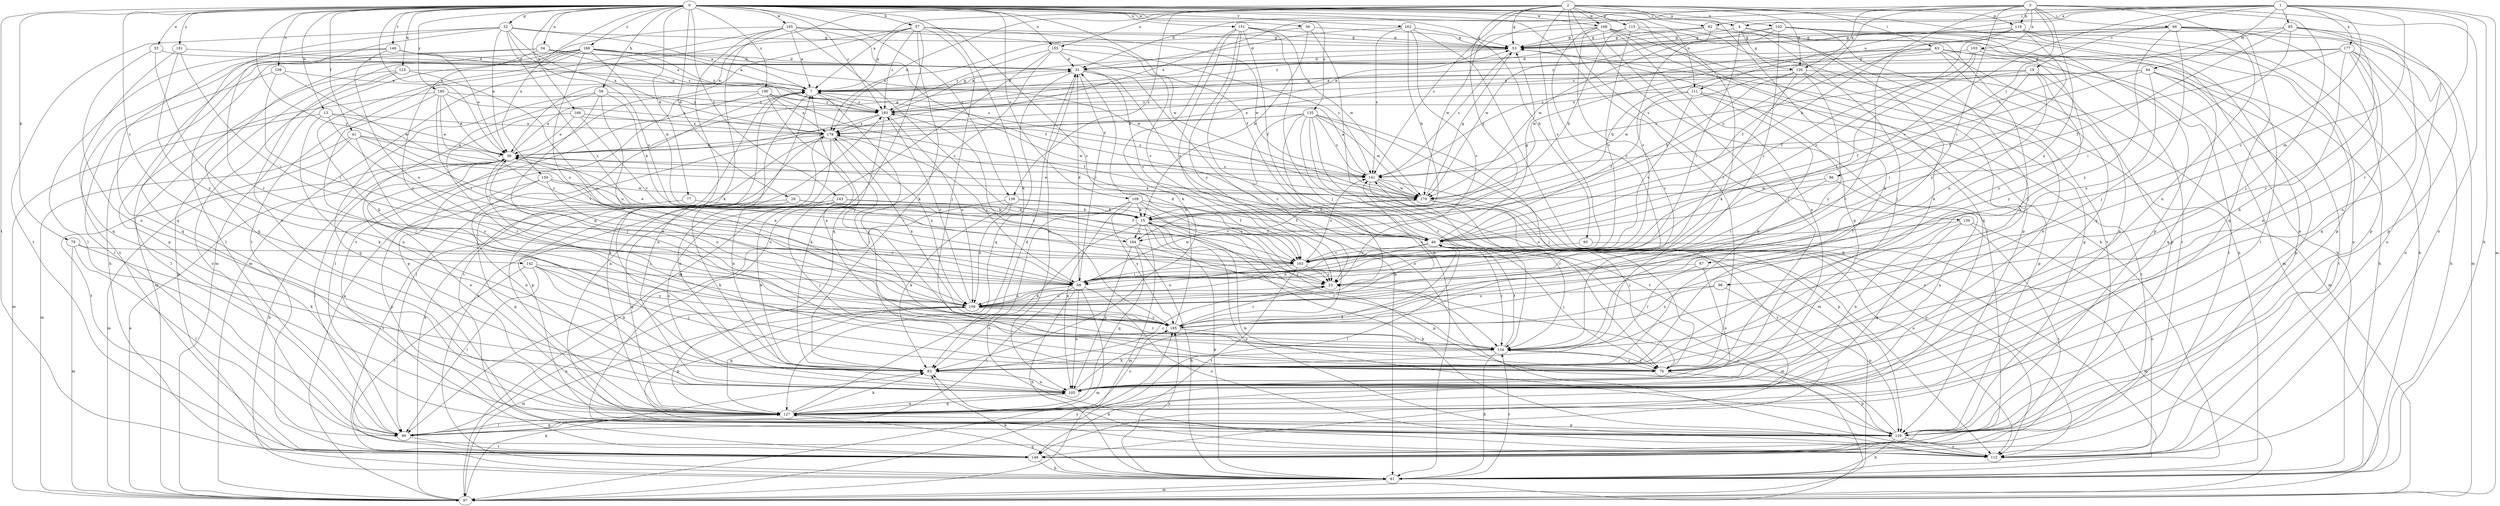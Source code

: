 strict digraph  {
0;
1;
2;
3;
4;
7;
13;
15;
19;
23;
29;
31;
33;
34;
36;
39;
41;
46;
52;
53;
57;
58;
60;
61;
62;
63;
66;
67;
68;
76;
77;
79;
83;
85;
86;
90;
94;
96;
97;
102;
103;
105;
108;
109;
111;
112;
115;
118;
120;
123;
126;
127;
134;
135;
138;
139;
141;
142;
143;
146;
148;
150;
151;
155;
156;
162;
163;
165;
166;
168;
170;
177;
178;
180;
181;
184;
185;
188;
190;
193;
0 -> 4  [label=a];
0 -> 13  [label=b];
0 -> 29  [label=d];
0 -> 33  [label=e];
0 -> 34  [label=e];
0 -> 36  [label=e];
0 -> 39  [label=e];
0 -> 41  [label=f];
0 -> 46  [label=f];
0 -> 52  [label=g];
0 -> 57  [label=h];
0 -> 58  [label=h];
0 -> 60  [label=h];
0 -> 61  [label=h];
0 -> 62  [label=i];
0 -> 76  [label=j];
0 -> 77  [label=k];
0 -> 79  [label=k];
0 -> 83  [label=k];
0 -> 108  [label=o];
0 -> 109  [label=o];
0 -> 111  [label=o];
0 -> 123  [label=q];
0 -> 135  [label=s];
0 -> 138  [label=s];
0 -> 142  [label=t];
0 -> 143  [label=t];
0 -> 146  [label=t];
0 -> 148  [label=t];
0 -> 150  [label=u];
0 -> 151  [label=u];
0 -> 155  [label=u];
0 -> 162  [label=v];
0 -> 165  [label=w];
0 -> 166  [label=w];
0 -> 168  [label=w];
0 -> 180  [label=y];
0 -> 181  [label=y];
0 -> 184  [label=y];
0 -> 188  [label=z];
0 -> 190  [label=z];
0 -> 193  [label=z];
1 -> 4  [label=a];
1 -> 19  [label=c];
1 -> 23  [label=c];
1 -> 31  [label=d];
1 -> 61  [label=h];
1 -> 62  [label=i];
1 -> 85  [label=l];
1 -> 94  [label=m];
1 -> 96  [label=m];
1 -> 97  [label=m];
1 -> 111  [label=o];
1 -> 134  [label=r];
1 -> 163  [label=v];
1 -> 177  [label=x];
2 -> 7  [label=a];
2 -> 39  [label=e];
2 -> 53  [label=g];
2 -> 63  [label=i];
2 -> 83  [label=k];
2 -> 102  [label=n];
2 -> 112  [label=o];
2 -> 115  [label=p];
2 -> 118  [label=p];
2 -> 126  [label=q];
2 -> 138  [label=s];
2 -> 139  [label=s];
2 -> 141  [label=s];
2 -> 148  [label=t];
2 -> 155  [label=u];
2 -> 163  [label=v];
2 -> 168  [label=w];
2 -> 178  [label=x];
2 -> 184  [label=y];
3 -> 15  [label=b];
3 -> 39  [label=e];
3 -> 66  [label=i];
3 -> 67  [label=i];
3 -> 76  [label=j];
3 -> 86  [label=l];
3 -> 103  [label=n];
3 -> 105  [label=n];
3 -> 112  [label=o];
3 -> 118  [label=p];
3 -> 126  [label=q];
3 -> 156  [label=u];
3 -> 178  [label=x];
3 -> 184  [label=y];
4 -> 53  [label=g];
4 -> 68  [label=i];
4 -> 83  [label=k];
4 -> 126  [label=q];
4 -> 127  [label=q];
7 -> 31  [label=d];
7 -> 76  [label=j];
7 -> 105  [label=n];
7 -> 148  [label=t];
7 -> 193  [label=z];
13 -> 39  [label=e];
13 -> 68  [label=i];
13 -> 83  [label=k];
13 -> 97  [label=m];
13 -> 178  [label=x];
15 -> 46  [label=f];
15 -> 61  [label=h];
15 -> 83  [label=k];
15 -> 97  [label=m];
15 -> 112  [label=o];
15 -> 120  [label=p];
15 -> 184  [label=y];
19 -> 7  [label=a];
19 -> 39  [label=e];
19 -> 68  [label=i];
19 -> 105  [label=n];
19 -> 141  [label=s];
19 -> 156  [label=u];
19 -> 185  [label=y];
23 -> 156  [label=u];
29 -> 15  [label=b];
29 -> 46  [label=f];
29 -> 83  [label=k];
29 -> 127  [label=q];
29 -> 148  [label=t];
31 -> 7  [label=a];
31 -> 61  [label=h];
31 -> 68  [label=i];
31 -> 105  [label=n];
31 -> 112  [label=o];
31 -> 127  [label=q];
31 -> 163  [label=v];
33 -> 31  [label=d];
33 -> 68  [label=i];
33 -> 105  [label=n];
34 -> 7  [label=a];
34 -> 31  [label=d];
34 -> 120  [label=p];
34 -> 148  [label=t];
34 -> 185  [label=y];
34 -> 193  [label=z];
36 -> 15  [label=b];
36 -> 53  [label=g];
36 -> 112  [label=o];
36 -> 178  [label=x];
39 -> 7  [label=a];
39 -> 53  [label=g];
39 -> 61  [label=h];
39 -> 76  [label=j];
39 -> 90  [label=l];
39 -> 97  [label=m];
39 -> 141  [label=s];
41 -> 39  [label=e];
41 -> 97  [label=m];
41 -> 141  [label=s];
41 -> 148  [label=t];
41 -> 163  [label=v];
41 -> 185  [label=y];
46 -> 53  [label=g];
46 -> 76  [label=j];
46 -> 90  [label=l];
46 -> 97  [label=m];
46 -> 134  [label=r];
46 -> 156  [label=u];
46 -> 163  [label=v];
46 -> 178  [label=x];
52 -> 7  [label=a];
52 -> 23  [label=c];
52 -> 39  [label=e];
52 -> 53  [label=g];
52 -> 127  [label=q];
52 -> 134  [label=r];
52 -> 148  [label=t];
52 -> 163  [label=v];
52 -> 178  [label=x];
53 -> 31  [label=d];
53 -> 141  [label=s];
57 -> 7  [label=a];
57 -> 23  [label=c];
57 -> 53  [label=g];
57 -> 76  [label=j];
57 -> 83  [label=k];
57 -> 97  [label=m];
57 -> 112  [label=o];
57 -> 148  [label=t];
57 -> 170  [label=w];
57 -> 193  [label=z];
58 -> 15  [label=b];
58 -> 76  [label=j];
58 -> 105  [label=n];
58 -> 127  [label=q];
58 -> 156  [label=u];
58 -> 193  [label=z];
60 -> 97  [label=m];
60 -> 163  [label=v];
61 -> 83  [label=k];
61 -> 97  [label=m];
61 -> 127  [label=q];
61 -> 134  [label=r];
61 -> 185  [label=y];
61 -> 193  [label=z];
62 -> 53  [label=g];
62 -> 76  [label=j];
62 -> 97  [label=m];
62 -> 170  [label=w];
62 -> 193  [label=z];
63 -> 15  [label=b];
63 -> 31  [label=d];
63 -> 61  [label=h];
63 -> 83  [label=k];
63 -> 120  [label=p];
63 -> 134  [label=r];
63 -> 148  [label=t];
63 -> 170  [label=w];
66 -> 53  [label=g];
66 -> 76  [label=j];
66 -> 97  [label=m];
66 -> 112  [label=o];
66 -> 120  [label=p];
66 -> 127  [label=q];
66 -> 141  [label=s];
66 -> 185  [label=y];
66 -> 193  [label=z];
67 -> 68  [label=i];
67 -> 105  [label=n];
67 -> 134  [label=r];
68 -> 31  [label=d];
68 -> 39  [label=e];
68 -> 61  [label=h];
68 -> 90  [label=l];
68 -> 97  [label=m];
68 -> 105  [label=n];
68 -> 112  [label=o];
68 -> 156  [label=u];
68 -> 170  [label=w];
76 -> 120  [label=p];
76 -> 134  [label=r];
77 -> 15  [label=b];
77 -> 127  [label=q];
79 -> 83  [label=k];
79 -> 90  [label=l];
79 -> 97  [label=m];
79 -> 163  [label=v];
83 -> 23  [label=c];
83 -> 105  [label=n];
85 -> 46  [label=f];
85 -> 53  [label=g];
85 -> 68  [label=i];
85 -> 105  [label=n];
85 -> 120  [label=p];
85 -> 134  [label=r];
85 -> 141  [label=s];
86 -> 68  [label=i];
86 -> 105  [label=n];
86 -> 170  [label=w];
90 -> 127  [label=q];
90 -> 148  [label=t];
90 -> 156  [label=u];
94 -> 7  [label=a];
94 -> 46  [label=f];
94 -> 120  [label=p];
94 -> 127  [label=q];
94 -> 148  [label=t];
94 -> 156  [label=u];
94 -> 178  [label=x];
96 -> 120  [label=p];
96 -> 156  [label=u];
96 -> 185  [label=y];
97 -> 7  [label=a];
97 -> 39  [label=e];
97 -> 83  [label=k];
97 -> 178  [label=x];
97 -> 185  [label=y];
102 -> 23  [label=c];
102 -> 53  [label=g];
102 -> 61  [label=h];
102 -> 76  [label=j];
102 -> 120  [label=p];
102 -> 148  [label=t];
102 -> 163  [label=v];
102 -> 170  [label=w];
103 -> 31  [label=d];
103 -> 46  [label=f];
103 -> 68  [label=i];
103 -> 90  [label=l];
103 -> 185  [label=y];
105 -> 46  [label=f];
105 -> 53  [label=g];
105 -> 127  [label=q];
105 -> 178  [label=x];
108 -> 7  [label=a];
108 -> 68  [label=i];
108 -> 90  [label=l];
108 -> 170  [label=w];
109 -> 15  [label=b];
109 -> 46  [label=f];
109 -> 105  [label=n];
109 -> 112  [label=o];
109 -> 134  [label=r];
109 -> 163  [label=v];
109 -> 185  [label=y];
111 -> 46  [label=f];
111 -> 83  [label=k];
111 -> 120  [label=p];
111 -> 148  [label=t];
111 -> 163  [label=v];
111 -> 193  [label=z];
112 -> 15  [label=b];
112 -> 83  [label=k];
115 -> 15  [label=b];
115 -> 53  [label=g];
115 -> 83  [label=k];
115 -> 148  [label=t];
115 -> 163  [label=v];
118 -> 46  [label=f];
118 -> 53  [label=g];
118 -> 61  [label=h];
118 -> 112  [label=o];
118 -> 120  [label=p];
118 -> 163  [label=v];
118 -> 185  [label=y];
120 -> 7  [label=a];
120 -> 15  [label=b];
120 -> 23  [label=c];
120 -> 53  [label=g];
120 -> 61  [label=h];
120 -> 112  [label=o];
123 -> 7  [label=a];
123 -> 61  [label=h];
123 -> 97  [label=m];
123 -> 112  [label=o];
123 -> 156  [label=u];
126 -> 7  [label=a];
126 -> 15  [label=b];
126 -> 68  [label=i];
126 -> 97  [label=m];
126 -> 105  [label=n];
126 -> 170  [label=w];
126 -> 185  [label=y];
127 -> 7  [label=a];
127 -> 31  [label=d];
127 -> 39  [label=e];
127 -> 83  [label=k];
127 -> 90  [label=l];
127 -> 105  [label=n];
127 -> 120  [label=p];
127 -> 185  [label=y];
134 -> 7  [label=a];
134 -> 46  [label=f];
134 -> 61  [label=h];
134 -> 76  [label=j];
134 -> 83  [label=k];
135 -> 23  [label=c];
135 -> 76  [label=j];
135 -> 97  [label=m];
135 -> 112  [label=o];
135 -> 134  [label=r];
135 -> 141  [label=s];
135 -> 148  [label=t];
135 -> 156  [label=u];
135 -> 170  [label=w];
135 -> 178  [label=x];
138 -> 15  [label=b];
138 -> 83  [label=k];
138 -> 90  [label=l];
138 -> 156  [label=u];
138 -> 163  [label=v];
139 -> 46  [label=f];
139 -> 105  [label=n];
139 -> 112  [label=o];
139 -> 127  [label=q];
139 -> 148  [label=t];
141 -> 7  [label=a];
141 -> 112  [label=o];
141 -> 120  [label=p];
141 -> 134  [label=r];
141 -> 170  [label=w];
142 -> 68  [label=i];
142 -> 76  [label=j];
142 -> 83  [label=k];
142 -> 90  [label=l];
142 -> 148  [label=t];
142 -> 185  [label=y];
143 -> 15  [label=b];
143 -> 46  [label=f];
143 -> 76  [label=j];
143 -> 83  [label=k];
143 -> 105  [label=n];
146 -> 31  [label=d];
146 -> 39  [label=e];
146 -> 90  [label=l];
146 -> 127  [label=q];
146 -> 141  [label=s];
146 -> 156  [label=u];
148 -> 61  [label=h];
148 -> 141  [label=s];
150 -> 105  [label=n];
150 -> 120  [label=p];
150 -> 156  [label=u];
150 -> 163  [label=v];
150 -> 170  [label=w];
151 -> 23  [label=c];
151 -> 46  [label=f];
151 -> 53  [label=g];
151 -> 61  [label=h];
151 -> 76  [label=j];
151 -> 83  [label=k];
151 -> 170  [label=w];
151 -> 185  [label=y];
155 -> 31  [label=d];
155 -> 97  [label=m];
155 -> 127  [label=q];
155 -> 141  [label=s];
155 -> 163  [label=v];
155 -> 193  [label=z];
156 -> 39  [label=e];
156 -> 97  [label=m];
156 -> 120  [label=p];
156 -> 127  [label=q];
156 -> 134  [label=r];
156 -> 141  [label=s];
156 -> 185  [label=y];
156 -> 193  [label=z];
162 -> 15  [label=b];
162 -> 23  [label=c];
162 -> 31  [label=d];
162 -> 53  [label=g];
162 -> 61  [label=h];
162 -> 141  [label=s];
163 -> 23  [label=c];
163 -> 68  [label=i];
163 -> 141  [label=s];
163 -> 148  [label=t];
163 -> 156  [label=u];
165 -> 7  [label=a];
165 -> 23  [label=c];
165 -> 46  [label=f];
165 -> 53  [label=g];
165 -> 83  [label=k];
165 -> 97  [label=m];
165 -> 127  [label=q];
165 -> 148  [label=t];
165 -> 170  [label=w];
166 -> 39  [label=e];
166 -> 134  [label=r];
166 -> 141  [label=s];
166 -> 163  [label=v];
166 -> 178  [label=x];
168 -> 23  [label=c];
168 -> 53  [label=g];
168 -> 61  [label=h];
168 -> 76  [label=j];
168 -> 105  [label=n];
168 -> 120  [label=p];
168 -> 127  [label=q];
168 -> 134  [label=r];
168 -> 170  [label=w];
170 -> 15  [label=b];
170 -> 39  [label=e];
170 -> 53  [label=g];
170 -> 76  [label=j];
170 -> 112  [label=o];
177 -> 31  [label=d];
177 -> 46  [label=f];
177 -> 61  [label=h];
177 -> 83  [label=k];
177 -> 105  [label=n];
177 -> 112  [label=o];
177 -> 127  [label=q];
177 -> 193  [label=z];
178 -> 39  [label=e];
178 -> 68  [label=i];
178 -> 105  [label=n];
178 -> 120  [label=p];
178 -> 134  [label=r];
178 -> 156  [label=u];
180 -> 23  [label=c];
180 -> 39  [label=e];
180 -> 68  [label=i];
180 -> 76  [label=j];
180 -> 90  [label=l];
180 -> 178  [label=x];
180 -> 193  [label=z];
181 -> 31  [label=d];
181 -> 68  [label=i];
181 -> 127  [label=q];
181 -> 185  [label=y];
184 -> 39  [label=e];
184 -> 61  [label=h];
184 -> 105  [label=n];
184 -> 127  [label=q];
184 -> 134  [label=r];
185 -> 23  [label=c];
185 -> 31  [label=d];
185 -> 134  [label=r];
185 -> 178  [label=x];
185 -> 193  [label=z];
188 -> 7  [label=a];
188 -> 15  [label=b];
188 -> 31  [label=d];
188 -> 61  [label=h];
188 -> 83  [label=k];
188 -> 90  [label=l];
188 -> 105  [label=n];
188 -> 127  [label=q];
188 -> 156  [label=u];
188 -> 170  [label=w];
188 -> 193  [label=z];
190 -> 46  [label=f];
190 -> 90  [label=l];
190 -> 120  [label=p];
190 -> 178  [label=x];
190 -> 185  [label=y];
190 -> 193  [label=z];
193 -> 53  [label=g];
193 -> 83  [label=k];
193 -> 90  [label=l];
193 -> 156  [label=u];
193 -> 170  [label=w];
193 -> 178  [label=x];
}

